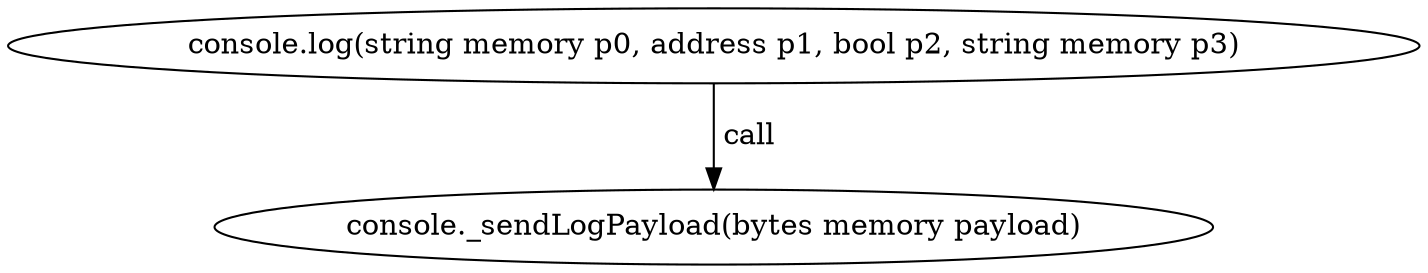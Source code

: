 digraph "" {
	graph [bb="0,0,567.6,124.8"];
	node [label="\N"];
	"console.log(string memory p0, address p1, bool p2, string memory p3)"	 [height=0.5,
		pos="283.8,106.8",
		width=7.8833];
	"console._sendLogPayload(bytes memory payload)"	 [height=0.5,
		pos="283.8,18",
		width=5.7372];
	"console.log(string memory p0, address p1, bool p2, string memory p3)" -> "console._sendLogPayload(bytes memory payload)" [key=call,
	label=" call",
	lp="295.65,62.4",
	pos="e,283.8,36.072 283.8,88.401 283.8,76.295 283.8,60.208 283.8,46.467"];
}
digraph "" {
	graph [bb="0,0,567.6,124.8"];
	node [label="\N"];
	"console.log(string memory p0, address p1, bool p2, string memory p3)"	 [height=0.5,
		pos="283.8,106.8",
		width=7.8833];
	"console._sendLogPayload(bytes memory payload)"	 [height=0.5,
		pos="283.8,18",
		width=5.7372];
	"console.log(string memory p0, address p1, bool p2, string memory p3)" -> "console._sendLogPayload(bytes memory payload)" [key=call,
	label=" call",
	lp="295.65,62.4",
	pos="e,283.8,36.072 283.8,88.401 283.8,76.295 283.8,60.208 283.8,46.467"];
}
